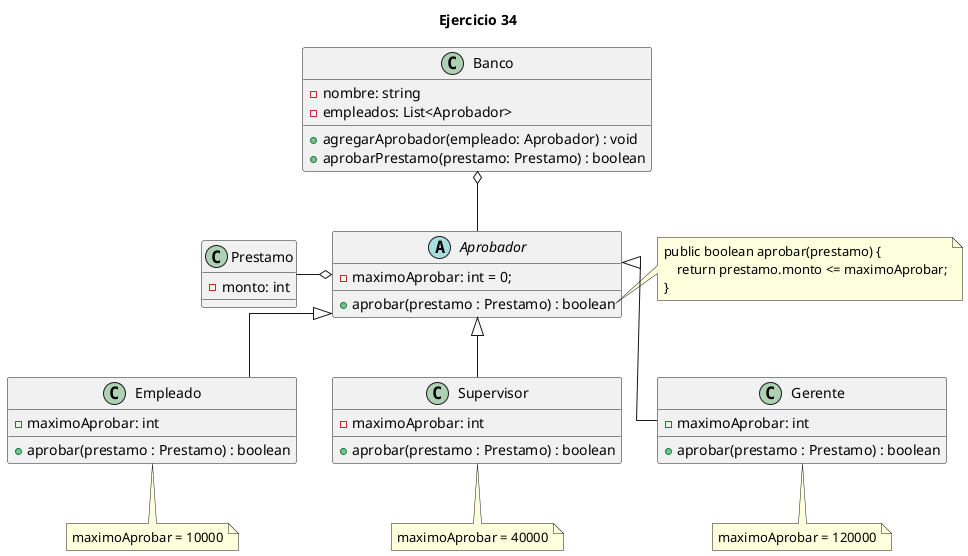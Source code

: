 @startuml
'https://plantuml.com/class-diagram

skinparam Linetype ortho
title "Ejercicio 34"

class Banco {
    - nombre: string
    - empleados: List<Aprobador>
    + agregarAprobador(empleado: Aprobador) : void
    + aprobarPrestamo(prestamo: Prestamo) : boolean
}

abstract class Aprobador {
    - maximoAprobar: int = 0;

    + aprobar(prestamo : Prestamo) : boolean
}

note right of Aprobador::aprobar
    public boolean aprobar(prestamo) {
        return prestamo.monto <= maximoAprobar;
    }
end note

class Prestamo {
    - monto: int
}

class Empleado extends Aprobador {
    - maximoAprobar: int

    + aprobar(prestamo : Prestamo) : boolean
}

note bottom of Empleado
    maximoAprobar = 10000
end note

class Supervisor extends Aprobador {
    - maximoAprobar: int

    + aprobar(prestamo : Prestamo) : boolean
}

note bottom of Supervisor
    maximoAprobar = 40000
end note

class Gerente extends Aprobador {
    - maximoAprobar: int

    + aprobar(prestamo : Prestamo) : boolean
}

note bottom of Gerente
    maximoAprobar = 120000
end note

'relaciones
Banco o-- Aprobador
Aprobador o-l- Prestamo

@enduml